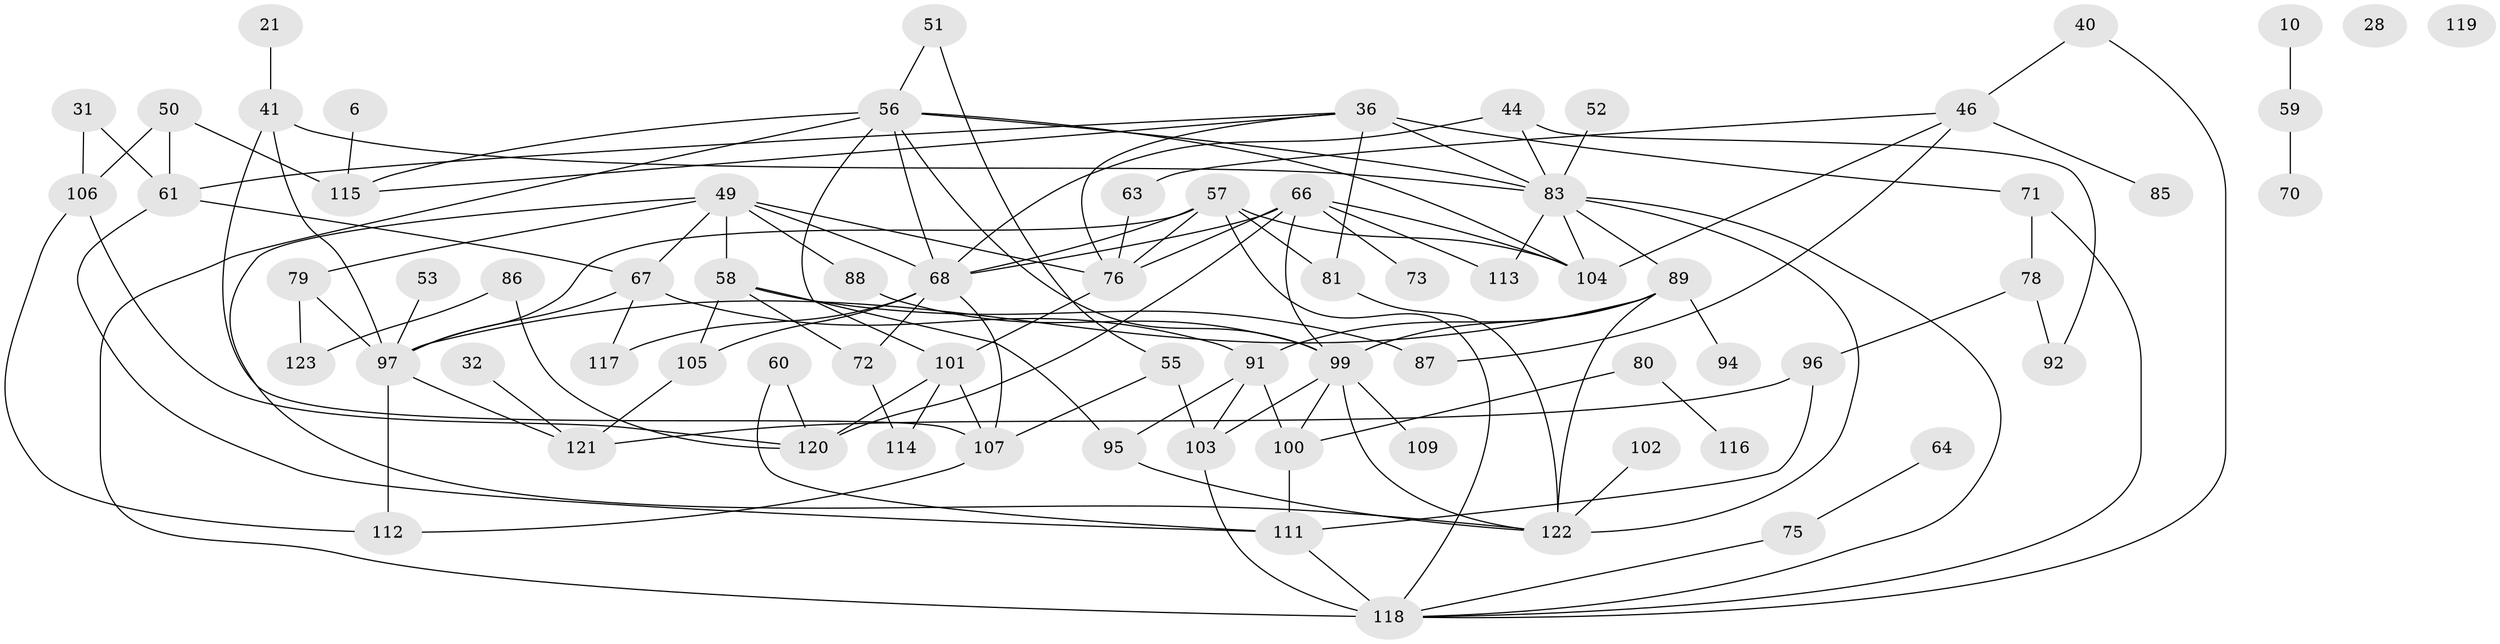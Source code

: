 // original degree distribution, {1: 0.13008130081300814, 5: 0.11382113821138211, 4: 0.15447154471544716, 3: 0.25203252032520324, 2: 0.22764227642276422, 0: 0.016260162601626018, 6: 0.07317073170731707, 7: 0.016260162601626018, 8: 0.008130081300813009, 9: 0.008130081300813009}
// Generated by graph-tools (version 1.1) at 2025/43/03/04/25 21:43:30]
// undirected, 73 vertices, 126 edges
graph export_dot {
graph [start="1"]
  node [color=gray90,style=filled];
  6;
  10;
  21;
  28;
  31;
  32;
  36 [super="+24"];
  40;
  41;
  44;
  46 [super="+15"];
  49 [super="+47"];
  50 [super="+30"];
  51;
  52;
  53;
  55;
  56 [super="+23+48"];
  57;
  58 [super="+39"];
  59;
  60;
  61;
  63;
  64;
  66 [super="+19+22+38"];
  67;
  68 [super="+65"];
  70;
  71;
  72;
  73;
  75;
  76 [super="+69"];
  78;
  79 [super="+5"];
  80 [super="+16"];
  81 [super="+13"];
  83 [super="+11+14+26+77"];
  85;
  86;
  87;
  88;
  89 [super="+20+29+37"];
  91;
  92;
  94;
  95 [super="+25"];
  96;
  97 [super="+33+54"];
  99 [super="+98+90"];
  100;
  101 [super="+42"];
  102;
  103 [super="+35"];
  104 [super="+74"];
  105;
  106;
  107 [super="+93"];
  109;
  111;
  112;
  113 [super="+108"];
  114 [super="+1"];
  115;
  116;
  117;
  118 [super="+84"];
  119;
  120 [super="+82"];
  121;
  122 [super="+110+62"];
  123;
  6 -- 115;
  10 -- 59;
  21 -- 41;
  31 -- 61;
  31 -- 106;
  32 -- 121;
  36 -- 61;
  36 -- 76;
  36 -- 81;
  36 -- 115;
  36 -- 71;
  36 -- 83 [weight=2];
  40 -- 118;
  40 -- 46;
  41 -- 83 [weight=2];
  41 -- 107 [weight=2];
  41 -- 97;
  44 -- 92;
  44 -- 68;
  44 -- 83;
  46 -- 87;
  46 -- 104;
  46 -- 85;
  46 -- 63;
  49 -- 88;
  49 -- 67;
  49 -- 68;
  49 -- 122;
  49 -- 58;
  49 -- 76;
  49 -- 79;
  50 -- 61;
  50 -- 115;
  50 -- 106;
  51 -- 55;
  51 -- 56;
  52 -- 83;
  53 -- 97;
  55 -- 103;
  55 -- 107;
  56 -- 83;
  56 -- 101;
  56 -- 68 [weight=2];
  56 -- 118 [weight=3];
  56 -- 99;
  56 -- 115;
  56 -- 104;
  57 -- 68 [weight=2];
  57 -- 76 [weight=2];
  57 -- 81;
  57 -- 104;
  57 -- 118;
  57 -- 97;
  58 -- 95;
  58 -- 87;
  58 -- 72;
  58 -- 105;
  59 -- 70;
  60 -- 111;
  60 -- 120;
  61 -- 67;
  61 -- 111;
  63 -- 76;
  64 -- 75;
  66 -- 68 [weight=2];
  66 -- 99 [weight=3];
  66 -- 104;
  66 -- 73;
  66 -- 76;
  66 -- 113 [weight=2];
  66 -- 120 [weight=2];
  67 -- 91;
  67 -- 117;
  67 -- 97;
  68 -- 72;
  68 -- 117;
  68 -- 105;
  68 -- 107;
  71 -- 78;
  71 -- 118;
  72 -- 114;
  75 -- 118;
  76 -- 101;
  78 -- 92;
  78 -- 96;
  79 -- 123;
  79 -- 97;
  80 -- 100;
  80 -- 116;
  81 -- 122;
  83 -- 104 [weight=2];
  83 -- 113 [weight=2];
  83 -- 89;
  83 -- 122 [weight=3];
  83 -- 118;
  86 -- 120;
  86 -- 123;
  88 -- 99;
  89 -- 91;
  89 -- 94;
  89 -- 97 [weight=2];
  89 -- 122;
  89 -- 99;
  91 -- 95;
  91 -- 100;
  91 -- 103 [weight=2];
  95 -- 122;
  96 -- 111;
  96 -- 121;
  97 -- 112;
  97 -- 121;
  99 -- 100;
  99 -- 109;
  99 -- 103;
  99 -- 122 [weight=4];
  100 -- 111;
  101 -- 107;
  101 -- 114;
  101 -- 120;
  102 -- 122;
  103 -- 118;
  105 -- 121;
  106 -- 112;
  106 -- 120;
  107 -- 112;
  111 -- 118;
}
